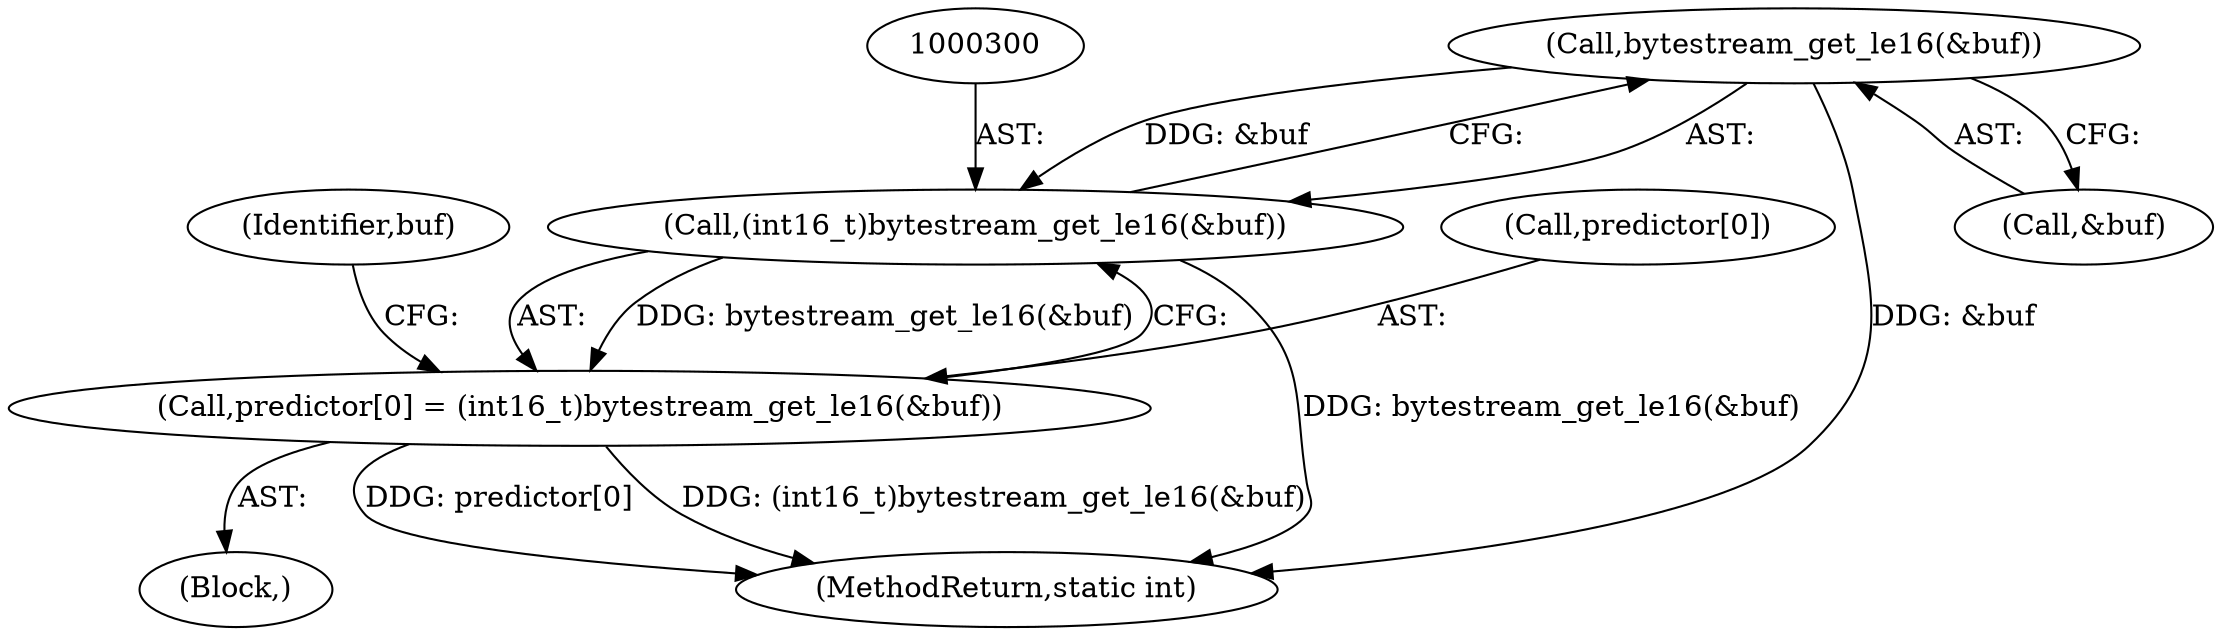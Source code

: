 digraph "0_libav_ce7aee9b733134649a6ce2fa743e51733f33e67e@pointer" {
"1000301" [label="(Call,bytestream_get_le16(&buf))"];
"1000299" [label="(Call,(int16_t)bytestream_get_le16(&buf))"];
"1000295" [label="(Call,predictor[0] = (int16_t)bytestream_get_le16(&buf))"];
"1000295" [label="(Call,predictor[0] = (int16_t)bytestream_get_le16(&buf))"];
"1000301" [label="(Call,bytestream_get_le16(&buf))"];
"1000296" [label="(Call,predictor[0])"];
"1000306" [label="(Identifier,buf)"];
"1000294" [label="(Block,)"];
"1000690" [label="(MethodReturn,static int)"];
"1000302" [label="(Call,&buf)"];
"1000299" [label="(Call,(int16_t)bytestream_get_le16(&buf))"];
"1000301" -> "1000299"  [label="AST: "];
"1000301" -> "1000302"  [label="CFG: "];
"1000302" -> "1000301"  [label="AST: "];
"1000299" -> "1000301"  [label="CFG: "];
"1000301" -> "1000690"  [label="DDG: &buf"];
"1000301" -> "1000299"  [label="DDG: &buf"];
"1000299" -> "1000295"  [label="AST: "];
"1000300" -> "1000299"  [label="AST: "];
"1000295" -> "1000299"  [label="CFG: "];
"1000299" -> "1000690"  [label="DDG: bytestream_get_le16(&buf)"];
"1000299" -> "1000295"  [label="DDG: bytestream_get_le16(&buf)"];
"1000295" -> "1000294"  [label="AST: "];
"1000296" -> "1000295"  [label="AST: "];
"1000306" -> "1000295"  [label="CFG: "];
"1000295" -> "1000690"  [label="DDG: predictor[0]"];
"1000295" -> "1000690"  [label="DDG: (int16_t)bytestream_get_le16(&buf)"];
}
